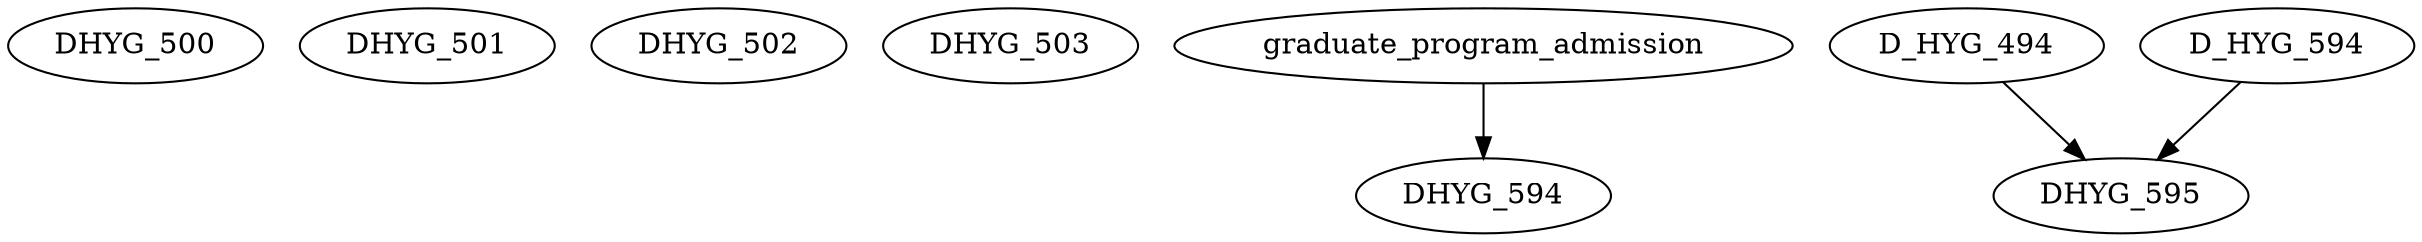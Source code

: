 digraph G {
    DHYG_500;
    DHYG_501;
    DHYG_502;
    DHYG_503;
    edge [color=black];
    graduate_program_admission -> DHYG_594;
    edge [color=black];
    D_HYG_494 -> DHYG_595;
    D_HYG_594 -> DHYG_595;
}
